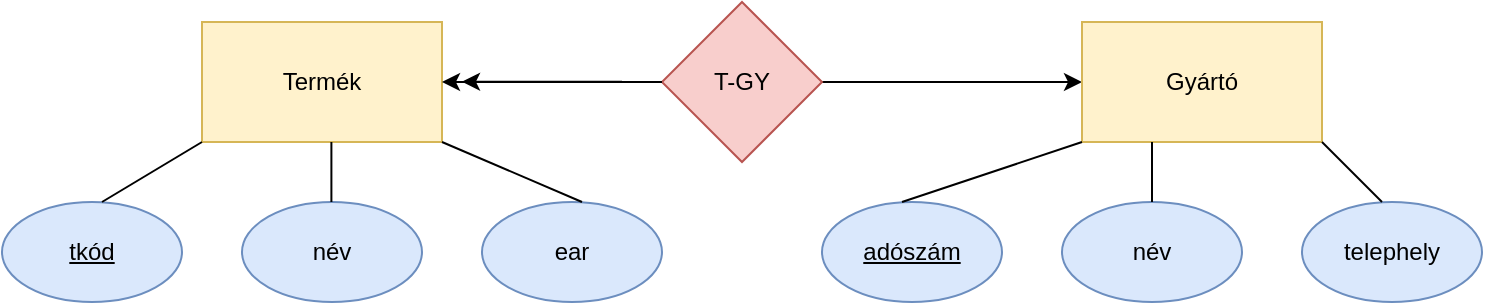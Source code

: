 <mxfile version="24.7.17">
  <diagram name="1 oldal" id="UQ52mti2zfaWJaJjkGit">
    <mxGraphModel dx="726" dy="1198" grid="1" gridSize="10" guides="1" tooltips="1" connect="1" arrows="1" fold="1" page="1" pageScale="1" pageWidth="827" pageHeight="1169" math="0" shadow="0">
      <root>
        <mxCell id="0" />
        <mxCell id="1" parent="0" />
        <mxCell id="xL5nu9abrnv6k3wNUGrg-5" value="Termék" style="rounded=0;whiteSpace=wrap;html=1;fillColor=#fff2cc;strokeColor=#d6b656;" vertex="1" parent="1">
          <mxGeometry x="130" y="410" width="120" height="60" as="geometry" />
        </mxCell>
        <mxCell id="xL5nu9abrnv6k3wNUGrg-16" value="" style="edgeStyle=orthogonalEdgeStyle;rounded=0;orthogonalLoop=1;jettySize=auto;html=1;entryX=0;entryY=0.5;entryDx=0;entryDy=0;" edge="1" parent="1" source="xL5nu9abrnv6k3wNUGrg-6" target="xL5nu9abrnv6k3wNUGrg-7">
          <mxGeometry relative="1" as="geometry">
            <mxPoint x="520" y="440" as="targetPoint" />
          </mxGeometry>
        </mxCell>
        <mxCell id="xL5nu9abrnv6k3wNUGrg-6" value="T-GY" style="rhombus;whiteSpace=wrap;html=1;fillColor=#f8cecc;strokeColor=#b85450;" vertex="1" parent="1">
          <mxGeometry x="360" y="400" width="80" height="80" as="geometry" />
        </mxCell>
        <mxCell id="xL5nu9abrnv6k3wNUGrg-7" value="Gyártó" style="rounded=0;whiteSpace=wrap;html=1;fillColor=#fff2cc;strokeColor=#d6b656;" vertex="1" parent="1">
          <mxGeometry x="570" y="410" width="120" height="60" as="geometry" />
        </mxCell>
        <mxCell id="xL5nu9abrnv6k3wNUGrg-9" value="" style="endArrow=classic;html=1;rounded=0;entryX=1;entryY=0.5;entryDx=0;entryDy=0;exitX=0;exitY=0.5;exitDx=0;exitDy=0;" edge="1" parent="1" source="xL5nu9abrnv6k3wNUGrg-6" target="xL5nu9abrnv6k3wNUGrg-5">
          <mxGeometry width="50" height="50" relative="1" as="geometry">
            <mxPoint x="350" y="440" as="sourcePoint" />
            <mxPoint x="400" y="390" as="targetPoint" />
          </mxGeometry>
        </mxCell>
        <mxCell id="xL5nu9abrnv6k3wNUGrg-10" value="" style="endArrow=classic;html=1;rounded=0;" edge="1" parent="1">
          <mxGeometry width="50" height="50" relative="1" as="geometry">
            <mxPoint x="340" y="439.86" as="sourcePoint" />
            <mxPoint x="260" y="439.86" as="targetPoint" />
          </mxGeometry>
        </mxCell>
        <mxCell id="xL5nu9abrnv6k3wNUGrg-11" value="név" style="ellipse;whiteSpace=wrap;html=1;fillColor=#dae8fc;strokeColor=#6c8ebf;" vertex="1" parent="1">
          <mxGeometry x="150" y="500" width="90" height="50" as="geometry" />
        </mxCell>
        <mxCell id="xL5nu9abrnv6k3wNUGrg-12" value="ear" style="ellipse;whiteSpace=wrap;html=1;fillColor=#dae8fc;strokeColor=#6c8ebf;" vertex="1" parent="1">
          <mxGeometry x="270" y="500" width="90" height="50" as="geometry" />
        </mxCell>
        <mxCell id="xL5nu9abrnv6k3wNUGrg-13" value="&lt;u&gt;tkód&lt;/u&gt;" style="ellipse;whiteSpace=wrap;html=1;fillColor=#dae8fc;strokeColor=#6c8ebf;" vertex="1" parent="1">
          <mxGeometry x="30" y="500" width="90" height="50" as="geometry" />
        </mxCell>
        <mxCell id="xL5nu9abrnv6k3wNUGrg-17" value="név" style="ellipse;whiteSpace=wrap;html=1;fillColor=#dae8fc;strokeColor=#6c8ebf;" vertex="1" parent="1">
          <mxGeometry x="560" y="500" width="90" height="50" as="geometry" />
        </mxCell>
        <mxCell id="xL5nu9abrnv6k3wNUGrg-18" value="telephely" style="ellipse;whiteSpace=wrap;html=1;fillColor=#dae8fc;strokeColor=#6c8ebf;" vertex="1" parent="1">
          <mxGeometry x="680" y="500" width="90" height="50" as="geometry" />
        </mxCell>
        <mxCell id="xL5nu9abrnv6k3wNUGrg-19" value="&lt;u&gt;adószám&lt;/u&gt;" style="ellipse;whiteSpace=wrap;html=1;fillColor=#dae8fc;strokeColor=#6c8ebf;" vertex="1" parent="1">
          <mxGeometry x="440" y="500" width="90" height="50" as="geometry" />
        </mxCell>
        <mxCell id="xL5nu9abrnv6k3wNUGrg-25" value="" style="endArrow=none;html=1;rounded=0;entryX=0;entryY=1;entryDx=0;entryDy=0;" edge="1" parent="1" target="xL5nu9abrnv6k3wNUGrg-5">
          <mxGeometry width="50" height="50" relative="1" as="geometry">
            <mxPoint x="80" y="500" as="sourcePoint" />
            <mxPoint x="130" y="450" as="targetPoint" />
          </mxGeometry>
        </mxCell>
        <mxCell id="xL5nu9abrnv6k3wNUGrg-26" value="" style="endArrow=none;html=1;rounded=0;" edge="1" parent="1">
          <mxGeometry width="50" height="50" relative="1" as="geometry">
            <mxPoint x="194.7" y="500" as="sourcePoint" />
            <mxPoint x="194.7" y="470" as="targetPoint" />
          </mxGeometry>
        </mxCell>
        <mxCell id="xL5nu9abrnv6k3wNUGrg-27" value="" style="endArrow=none;html=1;rounded=0;entryX=1;entryY=1;entryDx=0;entryDy=0;" edge="1" parent="1" target="xL5nu9abrnv6k3wNUGrg-5">
          <mxGeometry width="50" height="50" relative="1" as="geometry">
            <mxPoint x="320" y="500" as="sourcePoint" />
            <mxPoint x="370" y="450" as="targetPoint" />
          </mxGeometry>
        </mxCell>
        <mxCell id="xL5nu9abrnv6k3wNUGrg-28" value="" style="endArrow=none;html=1;rounded=0;entryX=0;entryY=1;entryDx=0;entryDy=0;" edge="1" parent="1" target="xL5nu9abrnv6k3wNUGrg-7">
          <mxGeometry width="50" height="50" relative="1" as="geometry">
            <mxPoint x="480" y="500" as="sourcePoint" />
            <mxPoint x="530" y="450" as="targetPoint" />
          </mxGeometry>
        </mxCell>
        <mxCell id="xL5nu9abrnv6k3wNUGrg-29" value="" style="endArrow=none;html=1;rounded=0;" edge="1" parent="1">
          <mxGeometry width="50" height="50" relative="1" as="geometry">
            <mxPoint x="605" y="500" as="sourcePoint" />
            <mxPoint x="605" y="470" as="targetPoint" />
          </mxGeometry>
        </mxCell>
        <mxCell id="xL5nu9abrnv6k3wNUGrg-30" value="" style="endArrow=none;html=1;rounded=0;entryX=1;entryY=1;entryDx=0;entryDy=0;" edge="1" parent="1" target="xL5nu9abrnv6k3wNUGrg-7">
          <mxGeometry width="50" height="50" relative="1" as="geometry">
            <mxPoint x="720" y="500" as="sourcePoint" />
            <mxPoint x="770" y="450" as="targetPoint" />
          </mxGeometry>
        </mxCell>
      </root>
    </mxGraphModel>
  </diagram>
</mxfile>
